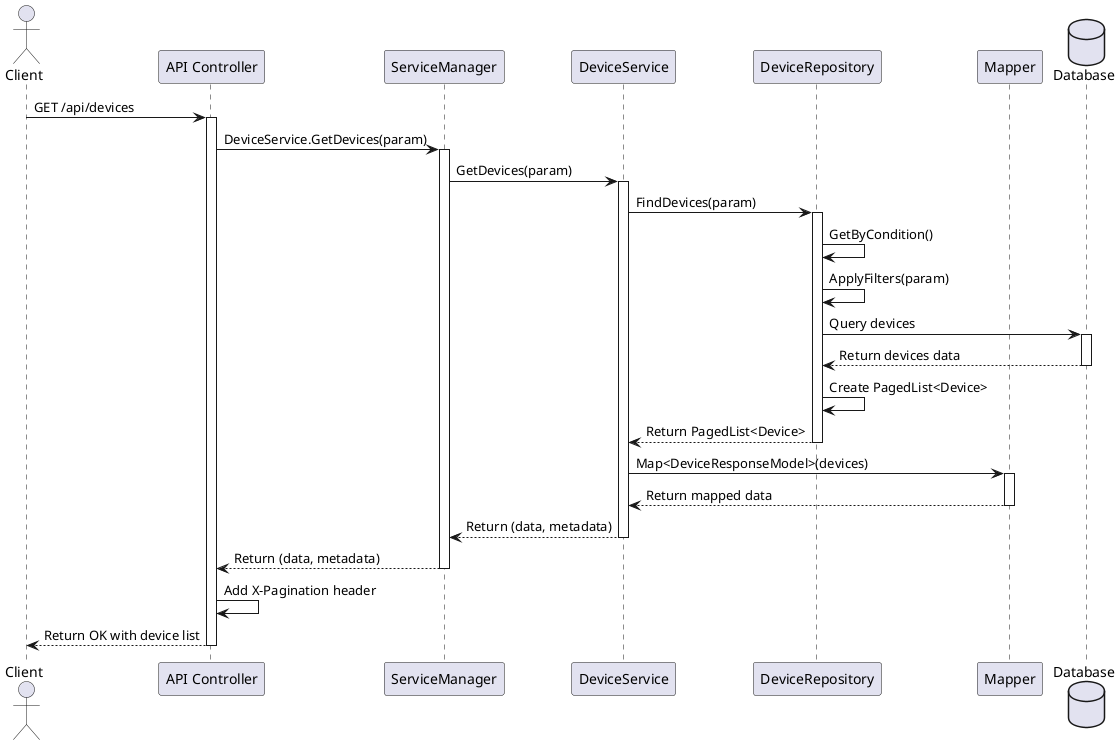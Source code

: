 @startuml
actor Client
participant "API Controller" as Controller
participant "ServiceManager" as ServiceManager
participant "DeviceService" as DeviceService
participant "DeviceRepository" as DeviceRepository
participant "Mapper" as Mapper
database "Database" as DB

Client -> Controller : GET /api/devices
activate Controller

Controller -> ServiceManager : DeviceService.GetDevices(param)
activate ServiceManager

ServiceManager -> DeviceService : GetDevices(param)
activate DeviceService

DeviceService -> DeviceRepository : FindDevices(param)
activate DeviceRepository

DeviceRepository -> DeviceRepository : GetByCondition()
DeviceRepository -> DeviceRepository : ApplyFilters(param)
DeviceRepository -> DB : Query devices
activate DB
DB --> DeviceRepository : Return devices data
deactivate DB

DeviceRepository -> DeviceRepository : Create PagedList<Device>
DeviceRepository --> DeviceService : Return PagedList<Device>
deactivate DeviceRepository

DeviceService -> Mapper : Map<DeviceResponseModel>(devices)
activate Mapper
Mapper --> DeviceService : Return mapped data
deactivate Mapper

DeviceService --> ServiceManager : Return (data, metadata)
deactivate DeviceService

ServiceManager --> Controller : Return (data, metadata)
deactivate ServiceManager

Controller -> Controller : Add X-Pagination header
Controller --> Client : Return OK with device list
deactivate Controller
@enduml
